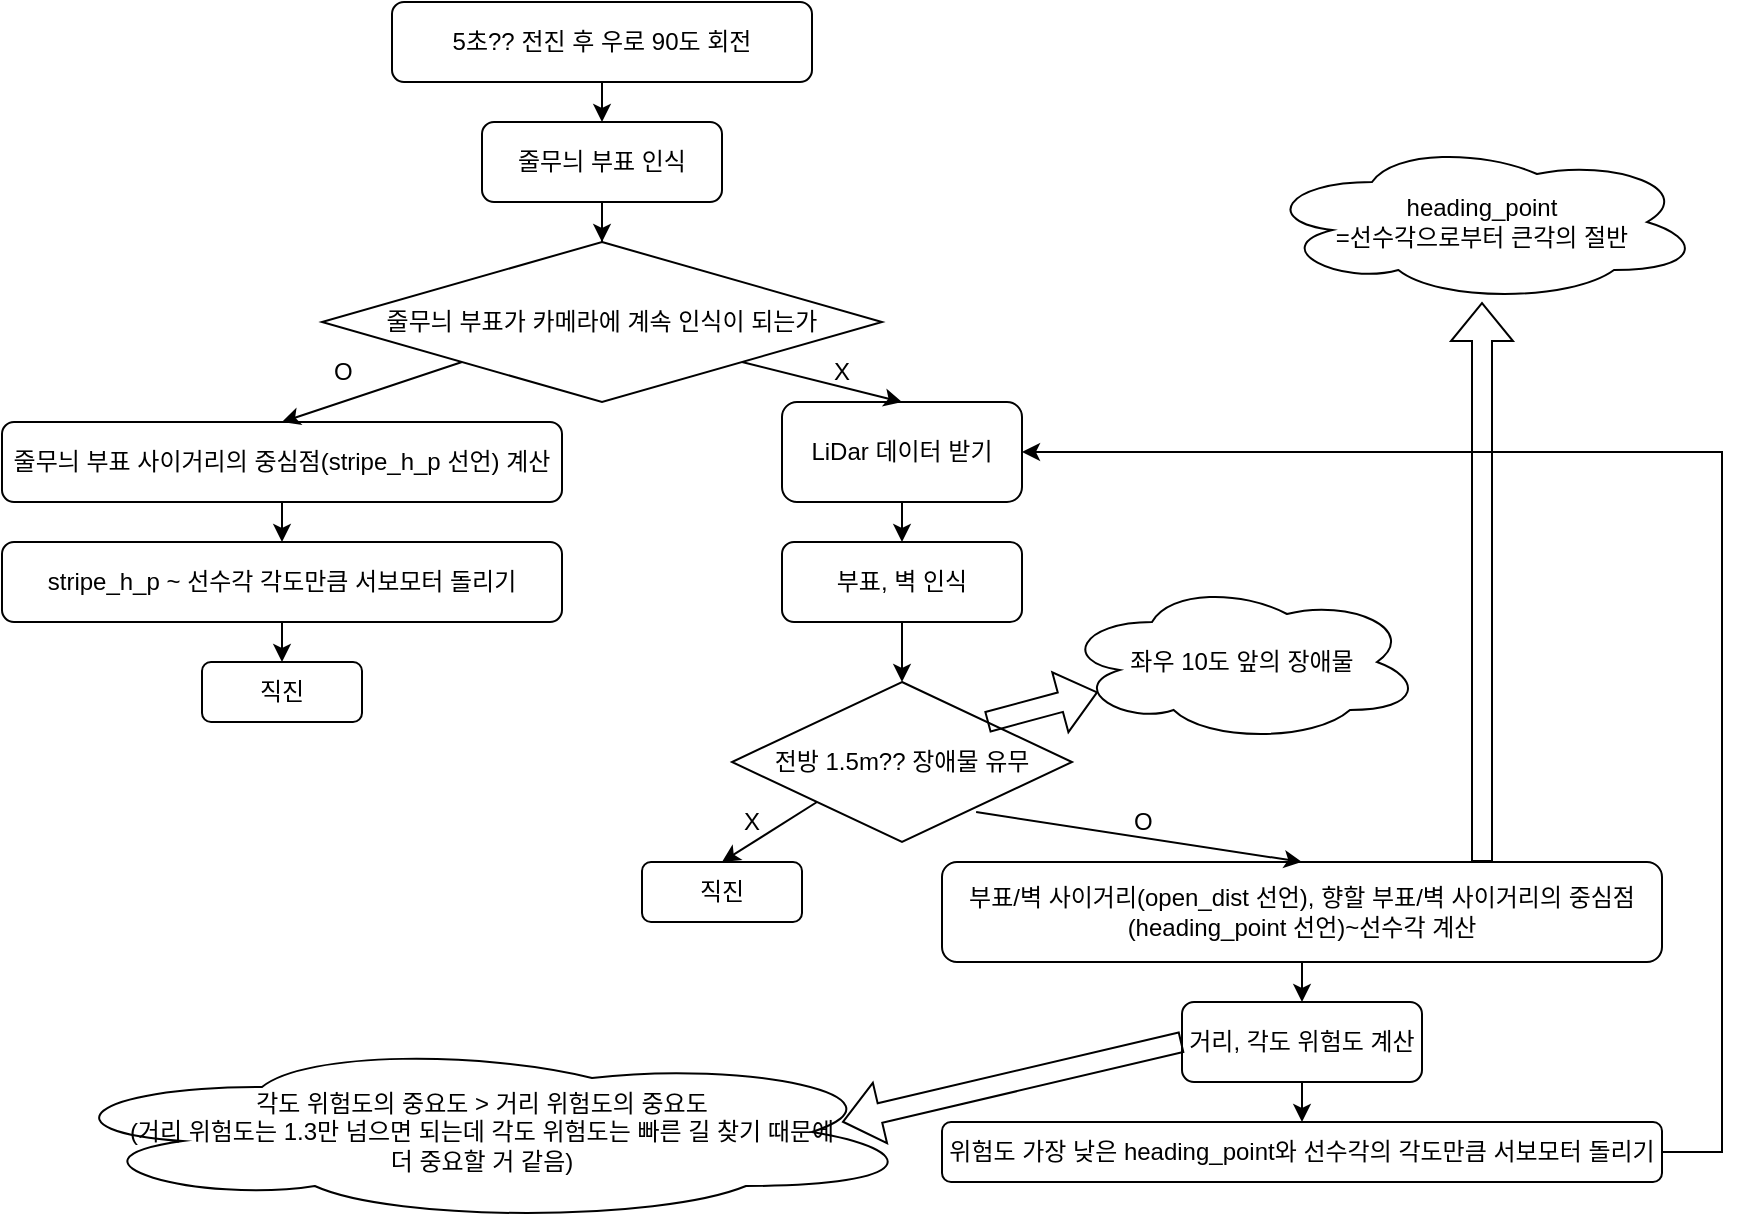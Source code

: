 <mxfile version="20.8.23" type="github">
  <diagram id="C5RBs43oDa-KdzZeNtuy" name="Page-1">
    <mxGraphModel dx="2189" dy="795" grid="1" gridSize="10" guides="1" tooltips="1" connect="1" arrows="1" fold="1" page="1" pageScale="1" pageWidth="827" pageHeight="1169" math="0" shadow="0">
      <root>
        <mxCell id="WIyWlLk6GJQsqaUBKTNV-0" />
        <mxCell id="WIyWlLk6GJQsqaUBKTNV-1" parent="WIyWlLk6GJQsqaUBKTNV-0" />
        <mxCell id="1KqeLLNweYjkeggDT7W2-2" value="LiDar 데이터 받기" style="rounded=1;whiteSpace=wrap;html=1;" vertex="1" parent="WIyWlLk6GJQsqaUBKTNV-1">
          <mxGeometry x="90" y="360" width="120" height="50" as="geometry" />
        </mxCell>
        <mxCell id="1KqeLLNweYjkeggDT7W2-3" value="" style="endArrow=classic;html=1;rounded=0;exitX=0.5;exitY=1;exitDx=0;exitDy=0;" edge="1" parent="WIyWlLk6GJQsqaUBKTNV-1" source="1KqeLLNweYjkeggDT7W2-2" target="1KqeLLNweYjkeggDT7W2-4">
          <mxGeometry width="50" height="50" relative="1" as="geometry">
            <mxPoint x="360" y="690" as="sourcePoint" />
            <mxPoint x="150" y="450" as="targetPoint" />
          </mxGeometry>
        </mxCell>
        <mxCell id="1KqeLLNweYjkeggDT7W2-14" style="edgeStyle=orthogonalEdgeStyle;rounded=0;orthogonalLoop=1;jettySize=auto;html=1;exitX=0.5;exitY=1;exitDx=0;exitDy=0;entryX=0.5;entryY=0;entryDx=0;entryDy=0;" edge="1" parent="WIyWlLk6GJQsqaUBKTNV-1" source="1KqeLLNweYjkeggDT7W2-4" target="1KqeLLNweYjkeggDT7W2-5">
          <mxGeometry relative="1" as="geometry" />
        </mxCell>
        <mxCell id="1KqeLLNweYjkeggDT7W2-4" value="&lt;div&gt;부표, 벽 인식&lt;/div&gt;" style="rounded=1;whiteSpace=wrap;html=1;" vertex="1" parent="WIyWlLk6GJQsqaUBKTNV-1">
          <mxGeometry x="90" y="430" width="120" height="40" as="geometry" />
        </mxCell>
        <mxCell id="1KqeLLNweYjkeggDT7W2-5" value="전방 1.5m?? 장애물 유무" style="rhombus;whiteSpace=wrap;html=1;" vertex="1" parent="WIyWlLk6GJQsqaUBKTNV-1">
          <mxGeometry x="65" y="500" width="170" height="80" as="geometry" />
        </mxCell>
        <mxCell id="1KqeLLNweYjkeggDT7W2-6" value="&lt;div&gt;직진&lt;/div&gt;" style="rounded=1;whiteSpace=wrap;html=1;" vertex="1" parent="WIyWlLk6GJQsqaUBKTNV-1">
          <mxGeometry x="20" y="590" width="80" height="30" as="geometry" />
        </mxCell>
        <mxCell id="1KqeLLNweYjkeggDT7W2-16" style="edgeStyle=orthogonalEdgeStyle;rounded=0;orthogonalLoop=1;jettySize=auto;html=1;exitX=0.5;exitY=1;exitDx=0;exitDy=0;entryX=0.5;entryY=0;entryDx=0;entryDy=0;" edge="1" parent="WIyWlLk6GJQsqaUBKTNV-1" source="1KqeLLNweYjkeggDT7W2-7" target="1KqeLLNweYjkeggDT7W2-15">
          <mxGeometry relative="1" as="geometry" />
        </mxCell>
        <mxCell id="1KqeLLNweYjkeggDT7W2-7" value="부표/벽 사이거리(open_dist 선언), 향할 부표/벽 사이거리의 중심점(heading_point 선언)~선수각 계산" style="rounded=1;whiteSpace=wrap;html=1;" vertex="1" parent="WIyWlLk6GJQsqaUBKTNV-1">
          <mxGeometry x="170" y="590" width="360" height="50" as="geometry" />
        </mxCell>
        <mxCell id="1KqeLLNweYjkeggDT7W2-12" value="" style="endArrow=classic;html=1;rounded=0;exitX=0;exitY=1;exitDx=0;exitDy=0;entryX=0.5;entryY=0;entryDx=0;entryDy=0;" edge="1" parent="WIyWlLk6GJQsqaUBKTNV-1" source="1KqeLLNweYjkeggDT7W2-5" target="1KqeLLNweYjkeggDT7W2-6">
          <mxGeometry width="50" height="50" relative="1" as="geometry">
            <mxPoint x="360" y="690" as="sourcePoint" />
            <mxPoint x="410" y="640" as="targetPoint" />
          </mxGeometry>
        </mxCell>
        <mxCell id="1KqeLLNweYjkeggDT7W2-13" value="" style="endArrow=classic;html=1;rounded=0;exitX=0.718;exitY=0.813;exitDx=0;exitDy=0;exitPerimeter=0;entryX=0.5;entryY=0;entryDx=0;entryDy=0;" edge="1" parent="WIyWlLk6GJQsqaUBKTNV-1" source="1KqeLLNweYjkeggDT7W2-5" target="1KqeLLNweYjkeggDT7W2-7">
          <mxGeometry width="50" height="50" relative="1" as="geometry">
            <mxPoint x="360" y="690" as="sourcePoint" />
            <mxPoint x="410" y="640" as="targetPoint" />
          </mxGeometry>
        </mxCell>
        <mxCell id="1KqeLLNweYjkeggDT7W2-18" style="edgeStyle=orthogonalEdgeStyle;rounded=0;orthogonalLoop=1;jettySize=auto;html=1;exitX=0.5;exitY=1;exitDx=0;exitDy=0;entryX=0.5;entryY=0;entryDx=0;entryDy=0;" edge="1" parent="WIyWlLk6GJQsqaUBKTNV-1" source="1KqeLLNweYjkeggDT7W2-15" target="1KqeLLNweYjkeggDT7W2-17">
          <mxGeometry relative="1" as="geometry" />
        </mxCell>
        <mxCell id="1KqeLLNweYjkeggDT7W2-15" value="거리, 각도 위험도 계산" style="rounded=1;whiteSpace=wrap;html=1;" vertex="1" parent="WIyWlLk6GJQsqaUBKTNV-1">
          <mxGeometry x="290" y="660" width="120" height="40" as="geometry" />
        </mxCell>
        <mxCell id="1KqeLLNweYjkeggDT7W2-17" value="위험도 가장 낮은 heading_point와 선수각의 각도만큼 서보모터 돌리기" style="rounded=1;whiteSpace=wrap;html=1;" vertex="1" parent="WIyWlLk6GJQsqaUBKTNV-1">
          <mxGeometry x="170" y="720" width="360" height="30" as="geometry" />
        </mxCell>
        <mxCell id="1KqeLLNweYjkeggDT7W2-22" value="" style="endArrow=classic;html=1;rounded=0;exitX=1;exitY=0.5;exitDx=0;exitDy=0;entryX=1;entryY=0.5;entryDx=0;entryDy=0;" edge="1" parent="WIyWlLk6GJQsqaUBKTNV-1" source="1KqeLLNweYjkeggDT7W2-17" target="1KqeLLNweYjkeggDT7W2-2">
          <mxGeometry width="50" height="50" relative="1" as="geometry">
            <mxPoint x="360" y="690" as="sourcePoint" />
            <mxPoint x="150" y="340" as="targetPoint" />
            <Array as="points">
              <mxPoint x="560" y="735" />
              <mxPoint x="560" y="385" />
              <mxPoint x="320" y="385" />
            </Array>
          </mxGeometry>
        </mxCell>
        <mxCell id="1KqeLLNweYjkeggDT7W2-24" value="좌우 10도 앞의 장애물" style="ellipse;shape=cloud;whiteSpace=wrap;html=1;" vertex="1" parent="WIyWlLk6GJQsqaUBKTNV-1">
          <mxGeometry x="230" y="450" width="180" height="80" as="geometry" />
        </mxCell>
        <mxCell id="1KqeLLNweYjkeggDT7W2-26" value="" style="shape=flexArrow;endArrow=classic;html=1;rounded=0;exitX=1;exitY=0;exitDx=0;exitDy=0;entryX=0.1;entryY=0.688;entryDx=0;entryDy=0;entryPerimeter=0;" edge="1" parent="WIyWlLk6GJQsqaUBKTNV-1" source="1KqeLLNweYjkeggDT7W2-5" target="1KqeLLNweYjkeggDT7W2-24">
          <mxGeometry width="50" height="50" relative="1" as="geometry">
            <mxPoint x="360" y="690" as="sourcePoint" />
            <mxPoint x="410" y="640" as="targetPoint" />
          </mxGeometry>
        </mxCell>
        <mxCell id="1KqeLLNweYjkeggDT7W2-27" value="&lt;div&gt;heading_point&lt;/div&gt;&lt;div&gt;=선수각으로부터 큰각의 절반&lt;/div&gt;" style="ellipse;shape=cloud;whiteSpace=wrap;html=1;" vertex="1" parent="WIyWlLk6GJQsqaUBKTNV-1">
          <mxGeometry x="330" y="230" width="220" height="80" as="geometry" />
        </mxCell>
        <mxCell id="1KqeLLNweYjkeggDT7W2-28" value="" style="shape=flexArrow;endArrow=classic;html=1;rounded=0;exitX=0.75;exitY=0;exitDx=0;exitDy=0;" edge="1" parent="WIyWlLk6GJQsqaUBKTNV-1" source="1KqeLLNweYjkeggDT7W2-7">
          <mxGeometry width="50" height="50" relative="1" as="geometry">
            <mxPoint x="360" y="690" as="sourcePoint" />
            <mxPoint x="440" y="310" as="targetPoint" />
          </mxGeometry>
        </mxCell>
        <mxCell id="1KqeLLNweYjkeggDT7W2-29" value="&lt;div&gt;각도 위험도의 중요도 &amp;gt; 거리 위험도의 중요도&lt;/div&gt;&lt;div&gt;(거리 위험도는 1.3만 넘으면 되는데 각도 위험도는 빠른 길 찾기 때문에&lt;/div&gt;&lt;div&gt;더 중요할 거 같음)&lt;br&gt;&lt;/div&gt;" style="ellipse;shape=cloud;whiteSpace=wrap;html=1;" vertex="1" parent="WIyWlLk6GJQsqaUBKTNV-1">
          <mxGeometry x="-280" y="680" width="440" height="90" as="geometry" />
        </mxCell>
        <mxCell id="1KqeLLNweYjkeggDT7W2-31" value="" style="shape=flexArrow;endArrow=classic;html=1;rounded=0;exitX=0;exitY=0.5;exitDx=0;exitDy=0;" edge="1" parent="WIyWlLk6GJQsqaUBKTNV-1" source="1KqeLLNweYjkeggDT7W2-15">
          <mxGeometry width="50" height="50" relative="1" as="geometry">
            <mxPoint x="410" y="680" as="sourcePoint" />
            <mxPoint x="120" y="720" as="targetPoint" />
          </mxGeometry>
        </mxCell>
        <mxCell id="1KqeLLNweYjkeggDT7W2-35" style="edgeStyle=orthogonalEdgeStyle;rounded=0;orthogonalLoop=1;jettySize=auto;html=1;exitX=0.5;exitY=1;exitDx=0;exitDy=0;entryX=0.5;entryY=0;entryDx=0;entryDy=0;" edge="1" parent="WIyWlLk6GJQsqaUBKTNV-1" source="1KqeLLNweYjkeggDT7W2-32" target="1KqeLLNweYjkeggDT7W2-34">
          <mxGeometry relative="1" as="geometry" />
        </mxCell>
        <mxCell id="1KqeLLNweYjkeggDT7W2-32" value="5초?? 전진 후 우로 90도 회전" style="rounded=1;whiteSpace=wrap;html=1;" vertex="1" parent="WIyWlLk6GJQsqaUBKTNV-1">
          <mxGeometry x="-105" y="160" width="210" height="40" as="geometry" />
        </mxCell>
        <mxCell id="1KqeLLNweYjkeggDT7W2-38" style="edgeStyle=orthogonalEdgeStyle;rounded=0;orthogonalLoop=1;jettySize=auto;html=1;exitX=0.5;exitY=1;exitDx=0;exitDy=0;" edge="1" parent="WIyWlLk6GJQsqaUBKTNV-1" source="1KqeLLNweYjkeggDT7W2-34" target="1KqeLLNweYjkeggDT7W2-37">
          <mxGeometry relative="1" as="geometry" />
        </mxCell>
        <mxCell id="1KqeLLNweYjkeggDT7W2-34" value="줄무늬 부표 인식" style="rounded=1;whiteSpace=wrap;html=1;" vertex="1" parent="WIyWlLk6GJQsqaUBKTNV-1">
          <mxGeometry x="-60" y="220" width="120" height="40" as="geometry" />
        </mxCell>
        <mxCell id="1KqeLLNweYjkeggDT7W2-37" value="줄무늬 부표가 카메라에 계속 인식이 되는가" style="rhombus;whiteSpace=wrap;html=1;" vertex="1" parent="WIyWlLk6GJQsqaUBKTNV-1">
          <mxGeometry x="-140" y="280" width="280" height="80" as="geometry" />
        </mxCell>
        <mxCell id="1KqeLLNweYjkeggDT7W2-40" value="&lt;div&gt;O&lt;/div&gt;" style="text;strokeColor=none;fillColor=none;align=left;verticalAlign=middle;spacingLeft=4;spacingRight=4;overflow=hidden;points=[[0,0.5],[1,0.5]];portConstraint=eastwest;rotatable=0;whiteSpace=wrap;html=1;" vertex="1" parent="WIyWlLk6GJQsqaUBKTNV-1">
          <mxGeometry x="260" y="555" width="80" height="30" as="geometry" />
        </mxCell>
        <mxCell id="1KqeLLNweYjkeggDT7W2-42" value="&lt;div&gt;X&lt;/div&gt;" style="text;strokeColor=none;fillColor=none;align=left;verticalAlign=middle;spacingLeft=4;spacingRight=4;overflow=hidden;points=[[0,0.5],[1,0.5]];portConstraint=eastwest;rotatable=0;whiteSpace=wrap;html=1;" vertex="1" parent="WIyWlLk6GJQsqaUBKTNV-1">
          <mxGeometry x="65" y="555" width="80" height="30" as="geometry" />
        </mxCell>
        <mxCell id="1KqeLLNweYjkeggDT7W2-44" value="" style="endArrow=classic;html=1;rounded=0;exitX=1;exitY=1;exitDx=0;exitDy=0;entryX=0.5;entryY=0;entryDx=0;entryDy=0;" edge="1" parent="WIyWlLk6GJQsqaUBKTNV-1" source="1KqeLLNweYjkeggDT7W2-37" target="1KqeLLNweYjkeggDT7W2-2">
          <mxGeometry width="50" height="50" relative="1" as="geometry">
            <mxPoint x="390" y="420" as="sourcePoint" />
            <mxPoint x="440" y="370" as="targetPoint" />
          </mxGeometry>
        </mxCell>
        <mxCell id="1KqeLLNweYjkeggDT7W2-45" value="&lt;div&gt;X&lt;/div&gt;" style="text;strokeColor=none;fillColor=none;align=left;verticalAlign=middle;spacingLeft=4;spacingRight=4;overflow=hidden;points=[[0,0.5],[1,0.5]];portConstraint=eastwest;rotatable=0;whiteSpace=wrap;html=1;" vertex="1" parent="WIyWlLk6GJQsqaUBKTNV-1">
          <mxGeometry x="110" y="330" width="80" height="30" as="geometry" />
        </mxCell>
        <mxCell id="1KqeLLNweYjkeggDT7W2-51" style="edgeStyle=orthogonalEdgeStyle;rounded=0;orthogonalLoop=1;jettySize=auto;html=1;exitX=0.5;exitY=1;exitDx=0;exitDy=0;entryX=0.5;entryY=0;entryDx=0;entryDy=0;" edge="1" parent="WIyWlLk6GJQsqaUBKTNV-1" source="1KqeLLNweYjkeggDT7W2-46" target="1KqeLLNweYjkeggDT7W2-50">
          <mxGeometry relative="1" as="geometry" />
        </mxCell>
        <mxCell id="1KqeLLNweYjkeggDT7W2-46" value="&lt;div&gt;줄무늬 부표 사이거리의 중심점(stripe_h_p 선언) 계산&lt;br&gt;&lt;/div&gt;" style="rounded=1;whiteSpace=wrap;html=1;" vertex="1" parent="WIyWlLk6GJQsqaUBKTNV-1">
          <mxGeometry x="-300" y="370" width="280" height="40" as="geometry" />
        </mxCell>
        <mxCell id="1KqeLLNweYjkeggDT7W2-48" value="" style="endArrow=classic;html=1;rounded=0;exitX=0;exitY=1;exitDx=0;exitDy=0;entryX=0.5;entryY=0;entryDx=0;entryDy=0;" edge="1" parent="WIyWlLk6GJQsqaUBKTNV-1" source="1KqeLLNweYjkeggDT7W2-37" target="1KqeLLNweYjkeggDT7W2-46">
          <mxGeometry width="50" height="50" relative="1" as="geometry">
            <mxPoint x="90" y="510" as="sourcePoint" />
            <mxPoint x="140" y="460" as="targetPoint" />
          </mxGeometry>
        </mxCell>
        <mxCell id="1KqeLLNweYjkeggDT7W2-49" value="&lt;div&gt;O&lt;/div&gt;" style="text;strokeColor=none;fillColor=none;align=left;verticalAlign=middle;spacingLeft=4;spacingRight=4;overflow=hidden;points=[[0,0.5],[1,0.5]];portConstraint=eastwest;rotatable=0;whiteSpace=wrap;html=1;" vertex="1" parent="WIyWlLk6GJQsqaUBKTNV-1">
          <mxGeometry x="-140" y="330" width="80" height="30" as="geometry" />
        </mxCell>
        <mxCell id="1KqeLLNweYjkeggDT7W2-53" style="edgeStyle=orthogonalEdgeStyle;rounded=0;orthogonalLoop=1;jettySize=auto;html=1;exitX=0.5;exitY=1;exitDx=0;exitDy=0;entryX=0.5;entryY=0;entryDx=0;entryDy=0;" edge="1" parent="WIyWlLk6GJQsqaUBKTNV-1" source="1KqeLLNweYjkeggDT7W2-50" target="1KqeLLNweYjkeggDT7W2-52">
          <mxGeometry relative="1" as="geometry" />
        </mxCell>
        <mxCell id="1KqeLLNweYjkeggDT7W2-50" value="stripe_h_p ~ 선수각 각도만큼 서보모터 돌리기 " style="rounded=1;whiteSpace=wrap;html=1;" vertex="1" parent="WIyWlLk6GJQsqaUBKTNV-1">
          <mxGeometry x="-300" y="430" width="280" height="40" as="geometry" />
        </mxCell>
        <mxCell id="1KqeLLNweYjkeggDT7W2-52" value="&lt;div&gt;직진&lt;/div&gt;" style="rounded=1;whiteSpace=wrap;html=1;" vertex="1" parent="WIyWlLk6GJQsqaUBKTNV-1">
          <mxGeometry x="-200" y="490" width="80" height="30" as="geometry" />
        </mxCell>
      </root>
    </mxGraphModel>
  </diagram>
</mxfile>
